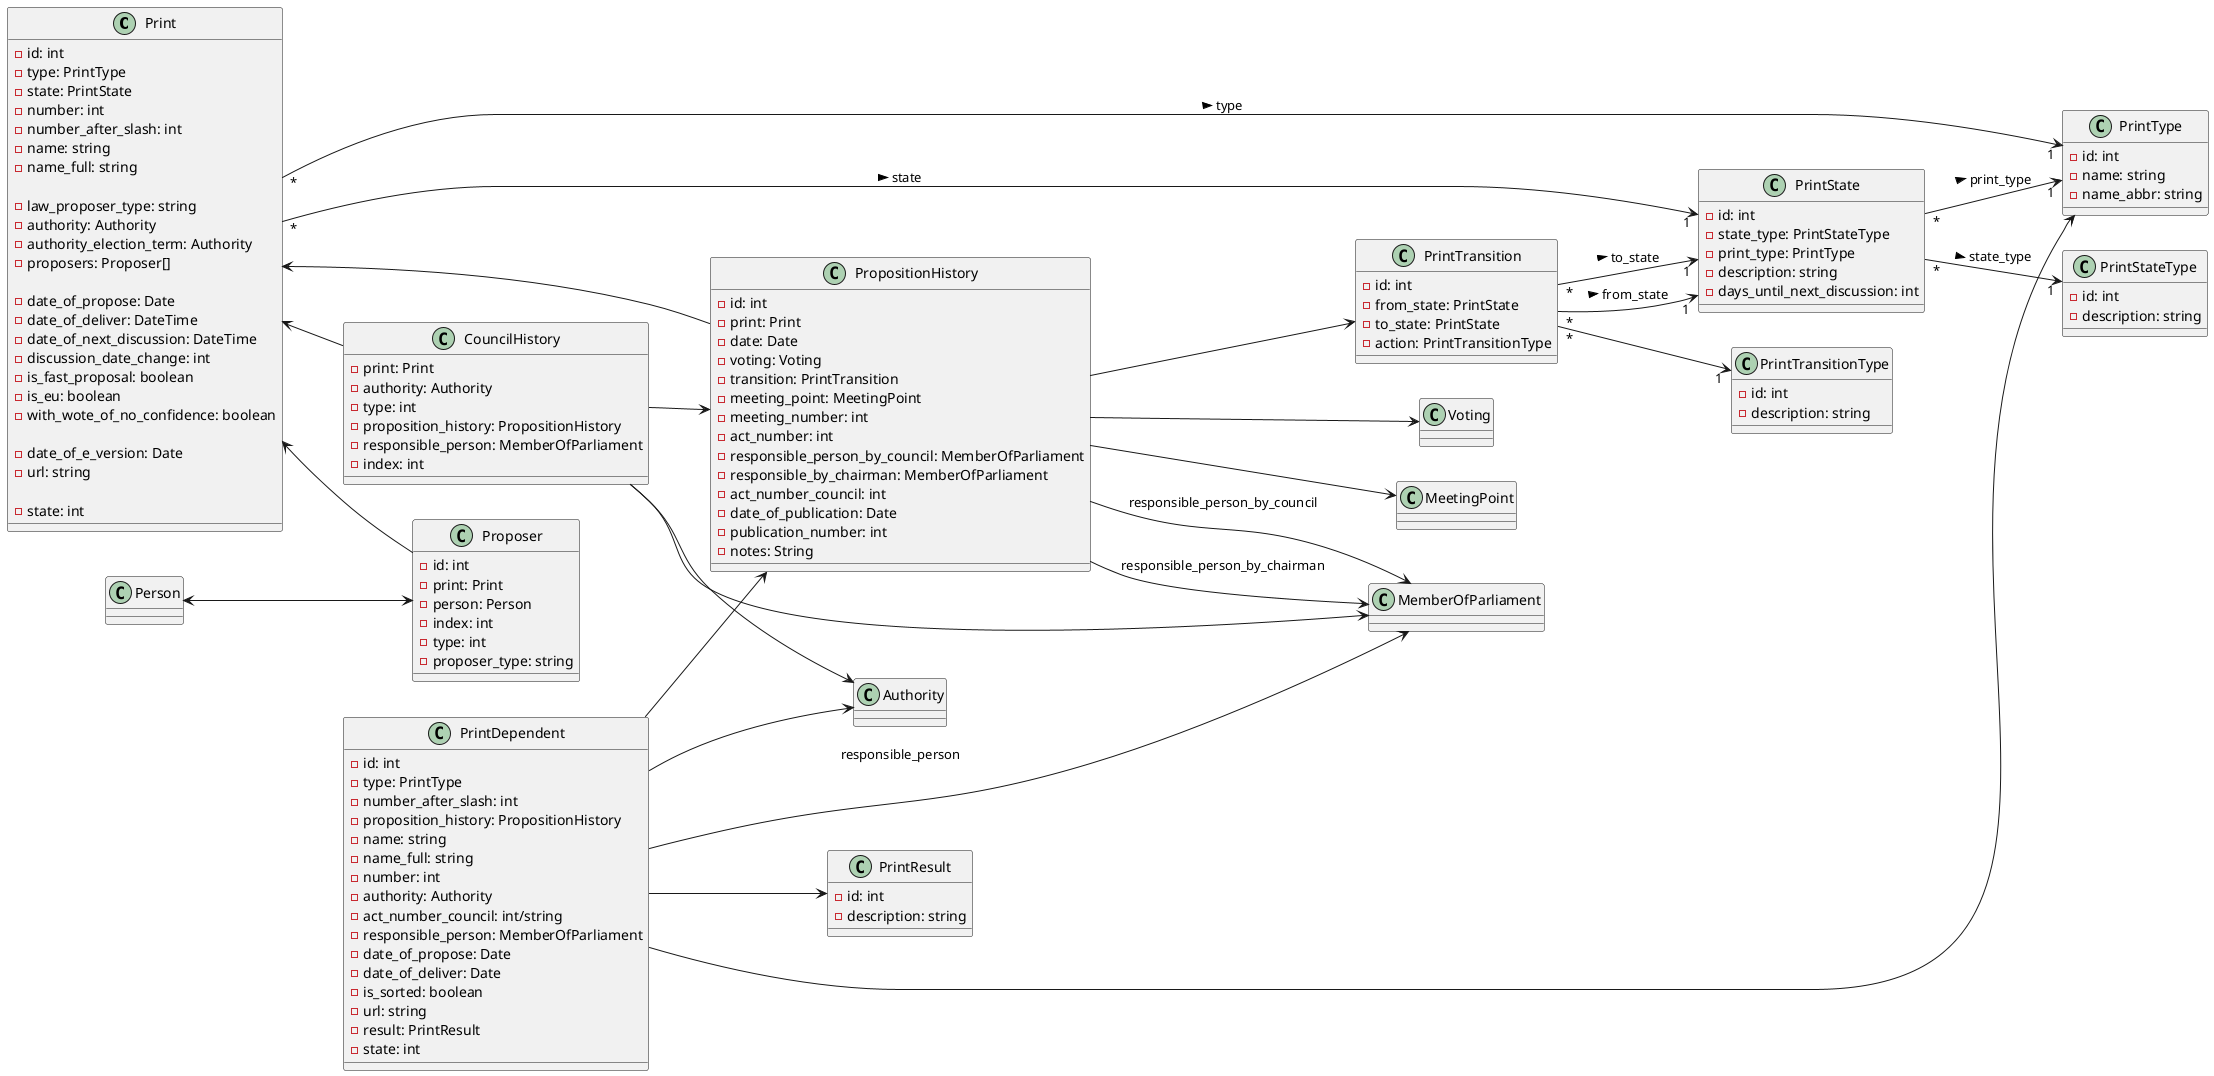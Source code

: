 @startuml

left to right direction

class Print {
- id: int
- type: PrintType
- state: PrintState
- number: int
- number_after_slash: int
- name: string
- name_full: string

- law_proposer_type: string
- authority: Authority
- authority_election_term: Authority
- proposers: Proposer[]

- date_of_propose: Date
- date_of_deliver: DateTime
- date_of_next_discussion: DateTime
- discussion_date_change: int
- is_fast_proposal: boolean
- is_eu: boolean
- with_wote_of_no_confidence: boolean

- date_of_e_version: Date
- url: string

- state: int
__
}

class PrintType {
- id: int
- name: string
- name_abbr: string
}

class PrintState{
- id: int
- state_type: PrintStateType
- print_type: PrintType
- description: string
- days_until_next_discussion: int
}

class PrintStateType{
- id: int
- description: string
}

class PrintTransition{
- id: int
- from_state: PrintState
- to_state: PrintState
- action: PrintTransitionType
}

class PrintTransitionType{
- id: int
- description: string
}

class Proposer {
- id: int
- print: Print
- person: Person
- index: int
- type: int
- proposer_type: string
}

class PropositionHistory{
- id: int
- print: Print
- date: Date
- voting: Voting
- transition: PrintTransition
- meeting_point: MeetingPoint
- meeting_number: int
- act_number: int
- responsible_person_by_council: MemberOfParliament
- responsible_by_chairman: MemberOfParliament
- act_number_council: int
- date_of_publication: Date
- publication_number: int
- notes: String
}

class PrintResult{
- id: int
- description: string
}

class PrintDependent{
- id: int
- type: PrintType
- number_after_slash: int
- proposition_history: PropositionHistory
- name: string
- name_full: string
- number: int
- authority: Authority
- act_number_council: int/string
- responsible_person: MemberOfParliament
- date_of_propose: Date
- date_of_deliver: Date
- is_sorted: boolean
- url: string
- result: PrintResult
- state: int
}

class CouncilHistory {
- print: Print
- authority: Authority
- type: int
- proposition_history: PropositionHistory
- responsible_person: MemberOfParliament
- index: int
}

Print "*" --> "1" PrintType : type >
Print "*" --> "1" PrintState : state >
PrintState "*" --> "1" PrintStateType : state_type >
PrintState "*" --> "1" PrintType : print_type >
PrintTransition "*" --> "1" PrintState : from_state >
PrintTransition "*" --> "1" PrintState : to_state >
PrintTransition "*" --> "1" PrintTransitionType
Person <--> Proposer
Print <-- Proposer
Print <-- PropositionHistory
PropositionHistory --> Voting
PropositionHistory --> PrintTransition
PropositionHistory --> MeetingPoint
PropositionHistory --> MemberOfParliament : responsible_person_by_council
PropositionHistory --> MemberOfParliament : responsible_person_by_chairman
PrintDependent --> PrintType
PrintDependent --> PropositionHistory
PrintDependent --> Authority
PrintDependent --> MemberOfParliament : responsible_person
PrintDependent --> PrintResult
Print <-- CouncilHistory
CouncilHistory --> Authority
CouncilHistory --> PropositionHistory
CouncilHistory --> MemberOfParliament
@enduml
